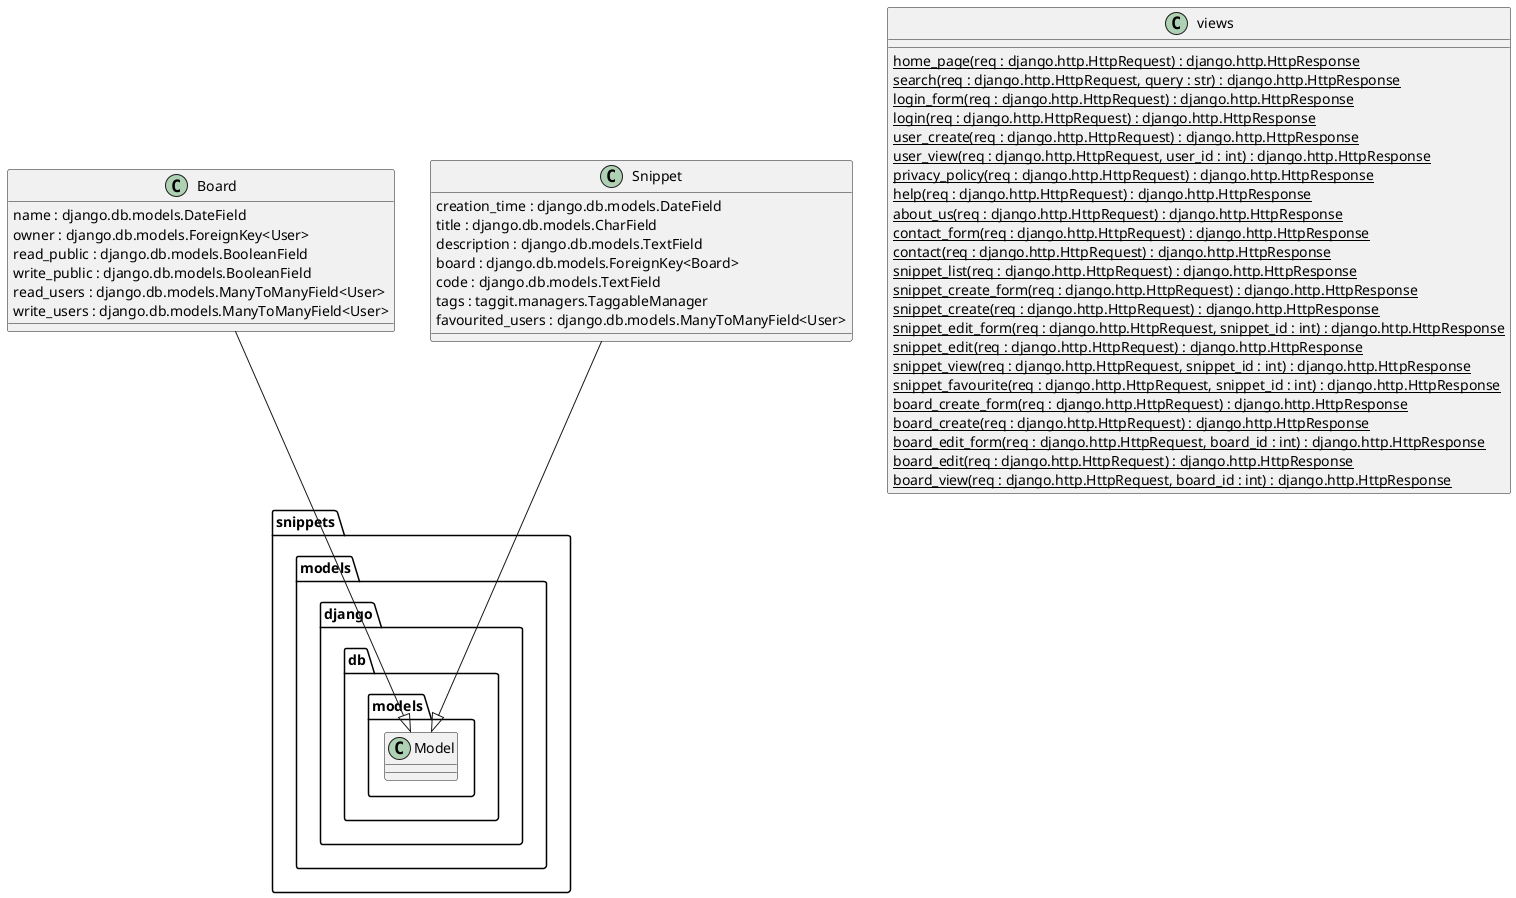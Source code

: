 @startuml class_snippets.png
namespace snippets {
    namespace snippets.models {
        class .Board {
            name : django.db.models.DateField
            owner : django.db.models.ForeignKey<User>
            read_public : django.db.models.BooleanField
            write_public : django.db.models.BooleanField
            read_users : django.db.models.ManyToManyField<User>
            write_users : django.db.models.ManyToManyField<User>
        }
        .Board --|> django.db.models.Model
            
        class .Snippet {
            creation_time : django.db.models.DateField
            title : django.db.models.CharField
            description : django.db.models.TextField
            board : django.db.models.ForeignKey<Board>
            code : django.db.models.TextField
            tags : taggit.managers.TaggableManager
            favourited_users : django.db.models.ManyToManyField<User>
        }
        .Snippet --|> django.db.models.Model
    }

    class .views {
        {static} home_page(req : django.http.HttpRequest) : django.http.HttpResponse
        {static} search(req : django.http.HttpRequest, query : str) : django.http.HttpResponse
        {static} login_form(req : django.http.HttpRequest) : django.http.HttpResponse
        {static} login(req : django.http.HttpRequest) : django.http.HttpResponse
        {static} user_create(req : django.http.HttpRequest) : django.http.HttpResponse
        {static} user_view(req : django.http.HttpRequest, user_id : int) : django.http.HttpResponse
        {static} privacy_policy(req : django.http.HttpRequest) : django.http.HttpResponse
        {static} help(req : django.http.HttpRequest) : django.http.HttpResponse
        {static} about_us(req : django.http.HttpRequest) : django.http.HttpResponse
        {static} contact_form(req : django.http.HttpRequest) : django.http.HttpResponse
        {static} contact(req : django.http.HttpRequest) : django.http.HttpResponse
        {static} snippet_list(req : django.http.HttpRequest) : django.http.HttpResponse
        {static} snippet_create_form(req : django.http.HttpRequest) : django.http.HttpResponse
        {static} snippet_create(req : django.http.HttpRequest) : django.http.HttpResponse
        {static} snippet_edit_form(req : django.http.HttpRequest, snippet_id : int) : django.http.HttpResponse
        {static} snippet_edit(req : django.http.HttpRequest) : django.http.HttpResponse
        {static} snippet_view(req : django.http.HttpRequest, snippet_id : int) : django.http.HttpResponse
        {static} snippet_favourite(req : django.http.HttpRequest, snippet_id : int) : django.http.HttpResponse
        {static} board_create_form(req : django.http.HttpRequest) : django.http.HttpResponse
        {static} board_create(req : django.http.HttpRequest) : django.http.HttpResponse
        {static} board_edit_form(req : django.http.HttpRequest, board_id : int) : django.http.HttpResponse
        {static} board_edit(req : django.http.HttpRequest) : django.http.HttpResponse
        {static} board_view(req : django.http.HttpRequest, board_id : int) : django.http.HttpResponse
    }
}
@enduml

@startuml class_ratings.png
namespace ratings {
    namespace ratings.models {
        class .Rating {
            content_type : django.db.models.ForeignKey<ContentType>
            object_id : django.db.models.PositiveIntegerField
            object : django.contenttypes.generics.GenericKey
            score0 : django.db.models.PositiveIntegerField
            score1 : django.db.models.PositiveIntegerField
            score2 : django.db.models.PositiveIntegerField
            score3 : django.db.models.PositiveIntegerField
            score4 : django.db.models.PositiveIntegerField
            average() : float
            distribution() : tuple<float, float, float, float, float>
        }
        .Score --|> django.db.models.Model
    }
}
@enduml

